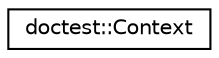 digraph "Graphical Class Hierarchy"
{
 // LATEX_PDF_SIZE
  edge [fontname="Helvetica",fontsize="10",labelfontname="Helvetica",labelfontsize="10"];
  node [fontname="Helvetica",fontsize="10",shape=record];
  rankdir="LR";
  Node0 [label="doctest::Context",height=0.2,width=0.4,color="black", fillcolor="white", style="filled",URL="$classdoctest_1_1_context.html",tooltip=" "];
}
